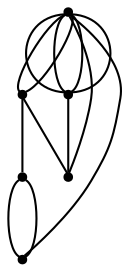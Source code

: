 graph {
  node [shape=point,comment="{\"directed\":false,\"doi\":\"10.1007/978-3-319-27261-0_24\",\"figure\":\"4 (4)\"}"]

  v0 [pos="811.2334197194663,2095.5520412441274"]
  v1 [pos="612.2985651764959,1996.0874306510682"]
  v2 [pos="512.8358593450247,2095.5520412441274"]
  v3 [pos="413.3689884721943,1996.0874306510682"]
  v4 [pos="711.7644583774041,1996.0874306510682"]
  v5 [pos="512.8358593450247,1996.0874306510682"]

  v3 -- v2 [id="-2",pos="413.3689884721943,1996.0874306510682 512.8358593450247,2095.5520412441274 512.8358593450247,2095.5520412441274 512.8358593450247,2095.5520412441274"]
  v3 -- v2 [id="-3",pos="413.3689884721943,1996.0874306510682 409.2235164485282,2002.3028997459642 409.2235164485282,2002.3028997459642 409.2235164485282,2002.3028997459642 405.0812079486425,2008.5163022426132 396.7923941133031,2020.9556975883092 394.7170589248966,2037.5289253050798 392.64588877784934,2054.1105465901164 396.7923941133031,2074.83019703036 417.5123620780764,2085.1942190346144 438.23649508420897,2095.54997464588 475.53409071966115,2095.54997464588 494.18705357874643,2095.54997464588 512.8358593450247,2095.5520412441274 512.8358593450247,2095.5520412441274 512.8358593450247,2095.5520412441274"]
  v3 -- v5 [id="-4",pos="413.3689884721943,1996.0874306510682 512.8358593450247,1996.0874306510682 512.8358593450247,1996.0874306510682 512.8358593450247,1996.0874306510682"]
  v2 -- v1 [id="-5",pos="512.8358593450247,2095.5520412441274 516.978191690567,2085.1943462098916 516.978191690567,2085.1943462098916 516.978191690567,2085.1943462098916 521.124665231812,2074.8261274215038 529.4134790671513,2054.1105465901164 545.9911385320389,2037.5289253050798 562.5687662027178,2020.9556975883092 587.435207708736,2008.5163022426132 599.870558673738,2002.3028997459642 612.2985651764959,1996.0874306510682 612.2985651764959,1996.0874306510682 612.2985651764959,1996.0874306510682"]
  v2 -- v3 [id="-6",pos="512.8358593450247,2095.5520412441274 500.40469726703856,2091.40774870654 500.40469726703856,2091.40774870654 500.40469726703856,2091.40774870654 487.9693780962454,2087.265395591923 463.1029365902272,2078.97674692911 446.5252771253395,2062.3993224282067 429.94764945466073,2045.8177011431699 421.65883561932134,2020.9556975883092 417.5123302838676,2008.5163022426132 413.3689884721943,1996.0874306510682 413.3689884721943,1996.0874306510682 413.3689884721943,1996.0874306510682"]
  v2 -- v5 [id="-7",pos="512.8358593450247,2095.5520412441274 512.8358593450247,1996.0874306510682 512.8358593450247,1996.0874306510682 512.8358593450247,1996.0874306510682"]
  v4 -- v0 [id="-8",pos="711.7644583774041,1996.0874306510682 724.2028933806645,2002.3028997459642 724.2028933806645,2002.3028997459642 724.2028933806645,2002.3028997459642 736.6340475100984,2008.5163022426132 761.5004890161166,2020.9556975883092 778.0739834396451,2037.5289253050798 794.6557443574743,2054.1105465901164 802.9445581928137,2074.83019703036 807.0910953224762,2085.1942190346144 811.2334197194663,2095.5520412441274 811.2334197194663,2095.5520412441274 811.2334197194663,2095.5520412441274"]
  v4 -- v0 [id="-9",pos="711.7644583774041,1996.0874306510682 811.2334197194663,2095.5520412441274 811.2334197194663,2095.5520412441274 811.2334197194663,2095.5520412441274"]
  v1 -- v4 [id="-11",pos="612.2985651764959,1996.0874306510682 711.7644583774041,1996.0874306510682 711.7644583774041,1996.0874306510682 711.7644583774041,1996.0874306510682"]
  v2 -- v3 [id="-14",pos="512.8358593450247,2095.5520412441274 508.68934606101874,2083.123169652583 508.68934606101874,2083.123169652583 508.68934606101874,2083.123169652583 504.5470375611331,2070.6837743068863 496.2582237257937,2045.8177011431699 479.680564260906,2029.2402766422663 463.1029365902272,2012.65865535723 438.23646329000013,2004.374076303273 425.801144119207,2000.2318503639326 413.3689884721943,1996.0874306510682 413.3689884721943,1996.0874306510682 413.3689884721943,1996.0874306510682"]
  v1 -- v5 [id="-15",pos="612.2985651764959,1996.0874306510682 512.8358593450247,1996.0874306510682 512.8358593450247,1996.0874306510682 512.8358593450247,1996.0874306510682"]
  v1 -- v2 [id="-17",pos="612.2985651764959,1996.0874306510682 608.1593725090773,2006.4452528605811 608.1593725090773,2006.4452528605811 608.1593725090773,2006.4452528605811 604.0128989678325,2016.8092748648362 595.7282183796435,2037.5289253050798 579.1463938733966,2054.1105465901164 562.5687662027178,2070.6837743068863 537.7023246966995,2083.123169652583 525.2670055259064,2089.336572149232 512.8358513964724,2095.54997464588 525.2670055259064,2089.336572149232 525.2670055259064,2089.336572149232 512.8358593450247,2095.5520412441274 512.8358593450247,2095.5520412441274 512.8358593450247,2095.5520412441274"]
  v2 -- v0 [id="-19",pos="512.8358593450247,2095.5520412441274 811.2334197194663,2095.5520412441274 811.2334197194663,2095.5520412441274 811.2334197194663,2095.5520412441274"]
}